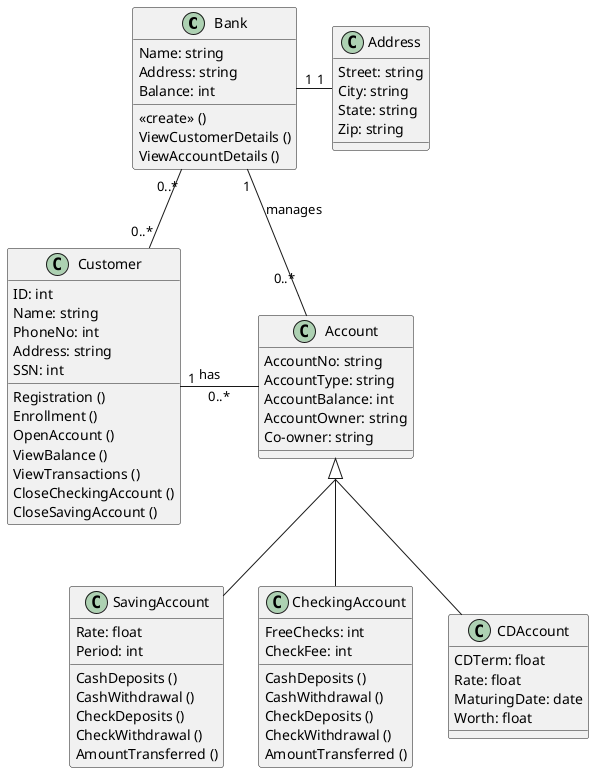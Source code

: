 @startuml



class Bank {
    Name: string
    Address: string
    Balance: int
    <<create>> ()
    ViewCustomerDetails ()
    ViewAccountDetails ()
}


class Address {
    Street: string
    City: string
    State: string
    Zip: string
}

class Customer {
    ID: int
    Name: string
    PhoneNo: int
    Address: string
    SSN: int
    Registration ()
    Enrollment ()
    OpenAccount ()
    ViewBalance ()
    ViewTransactions ()
    CloseCheckingAccount ()
    CloseSavingAccount ()
}

class Account {
    AccountNo: string
    AccountType: string
    AccountBalance: int
    AccountOwner: string
    Co-owner: string
}

class SavingAccount {
    Rate: float
    Period: int
    CashDeposits ()
    CashWithdrawal ()
    CheckDeposits ()
    CheckWithdrawal ()
    AmountTransferred ()
}

class CheckingAccount {
    FreeChecks: int
    CheckFee: int
    CashDeposits ()
    CashWithdrawal ()
    CheckDeposits ()
    CheckWithdrawal ()
    AmountTransferred ()
}

class CDAccount {
    CDTerm: float
    Rate: float
    MaturingDate: date
    Worth: float
}

Bank "1" -right-- "1" Address

Bank "1" -- "0..*" Account : manages

Bank "0..*" -- "0..*" Customer
Customer "1" -right-- "0..*" Account : has

skinparam groupInheritance 3

Account <|-- SavingAccount
Account <|-- CheckingAccount
Account <|-- CDAccount

@enduml

